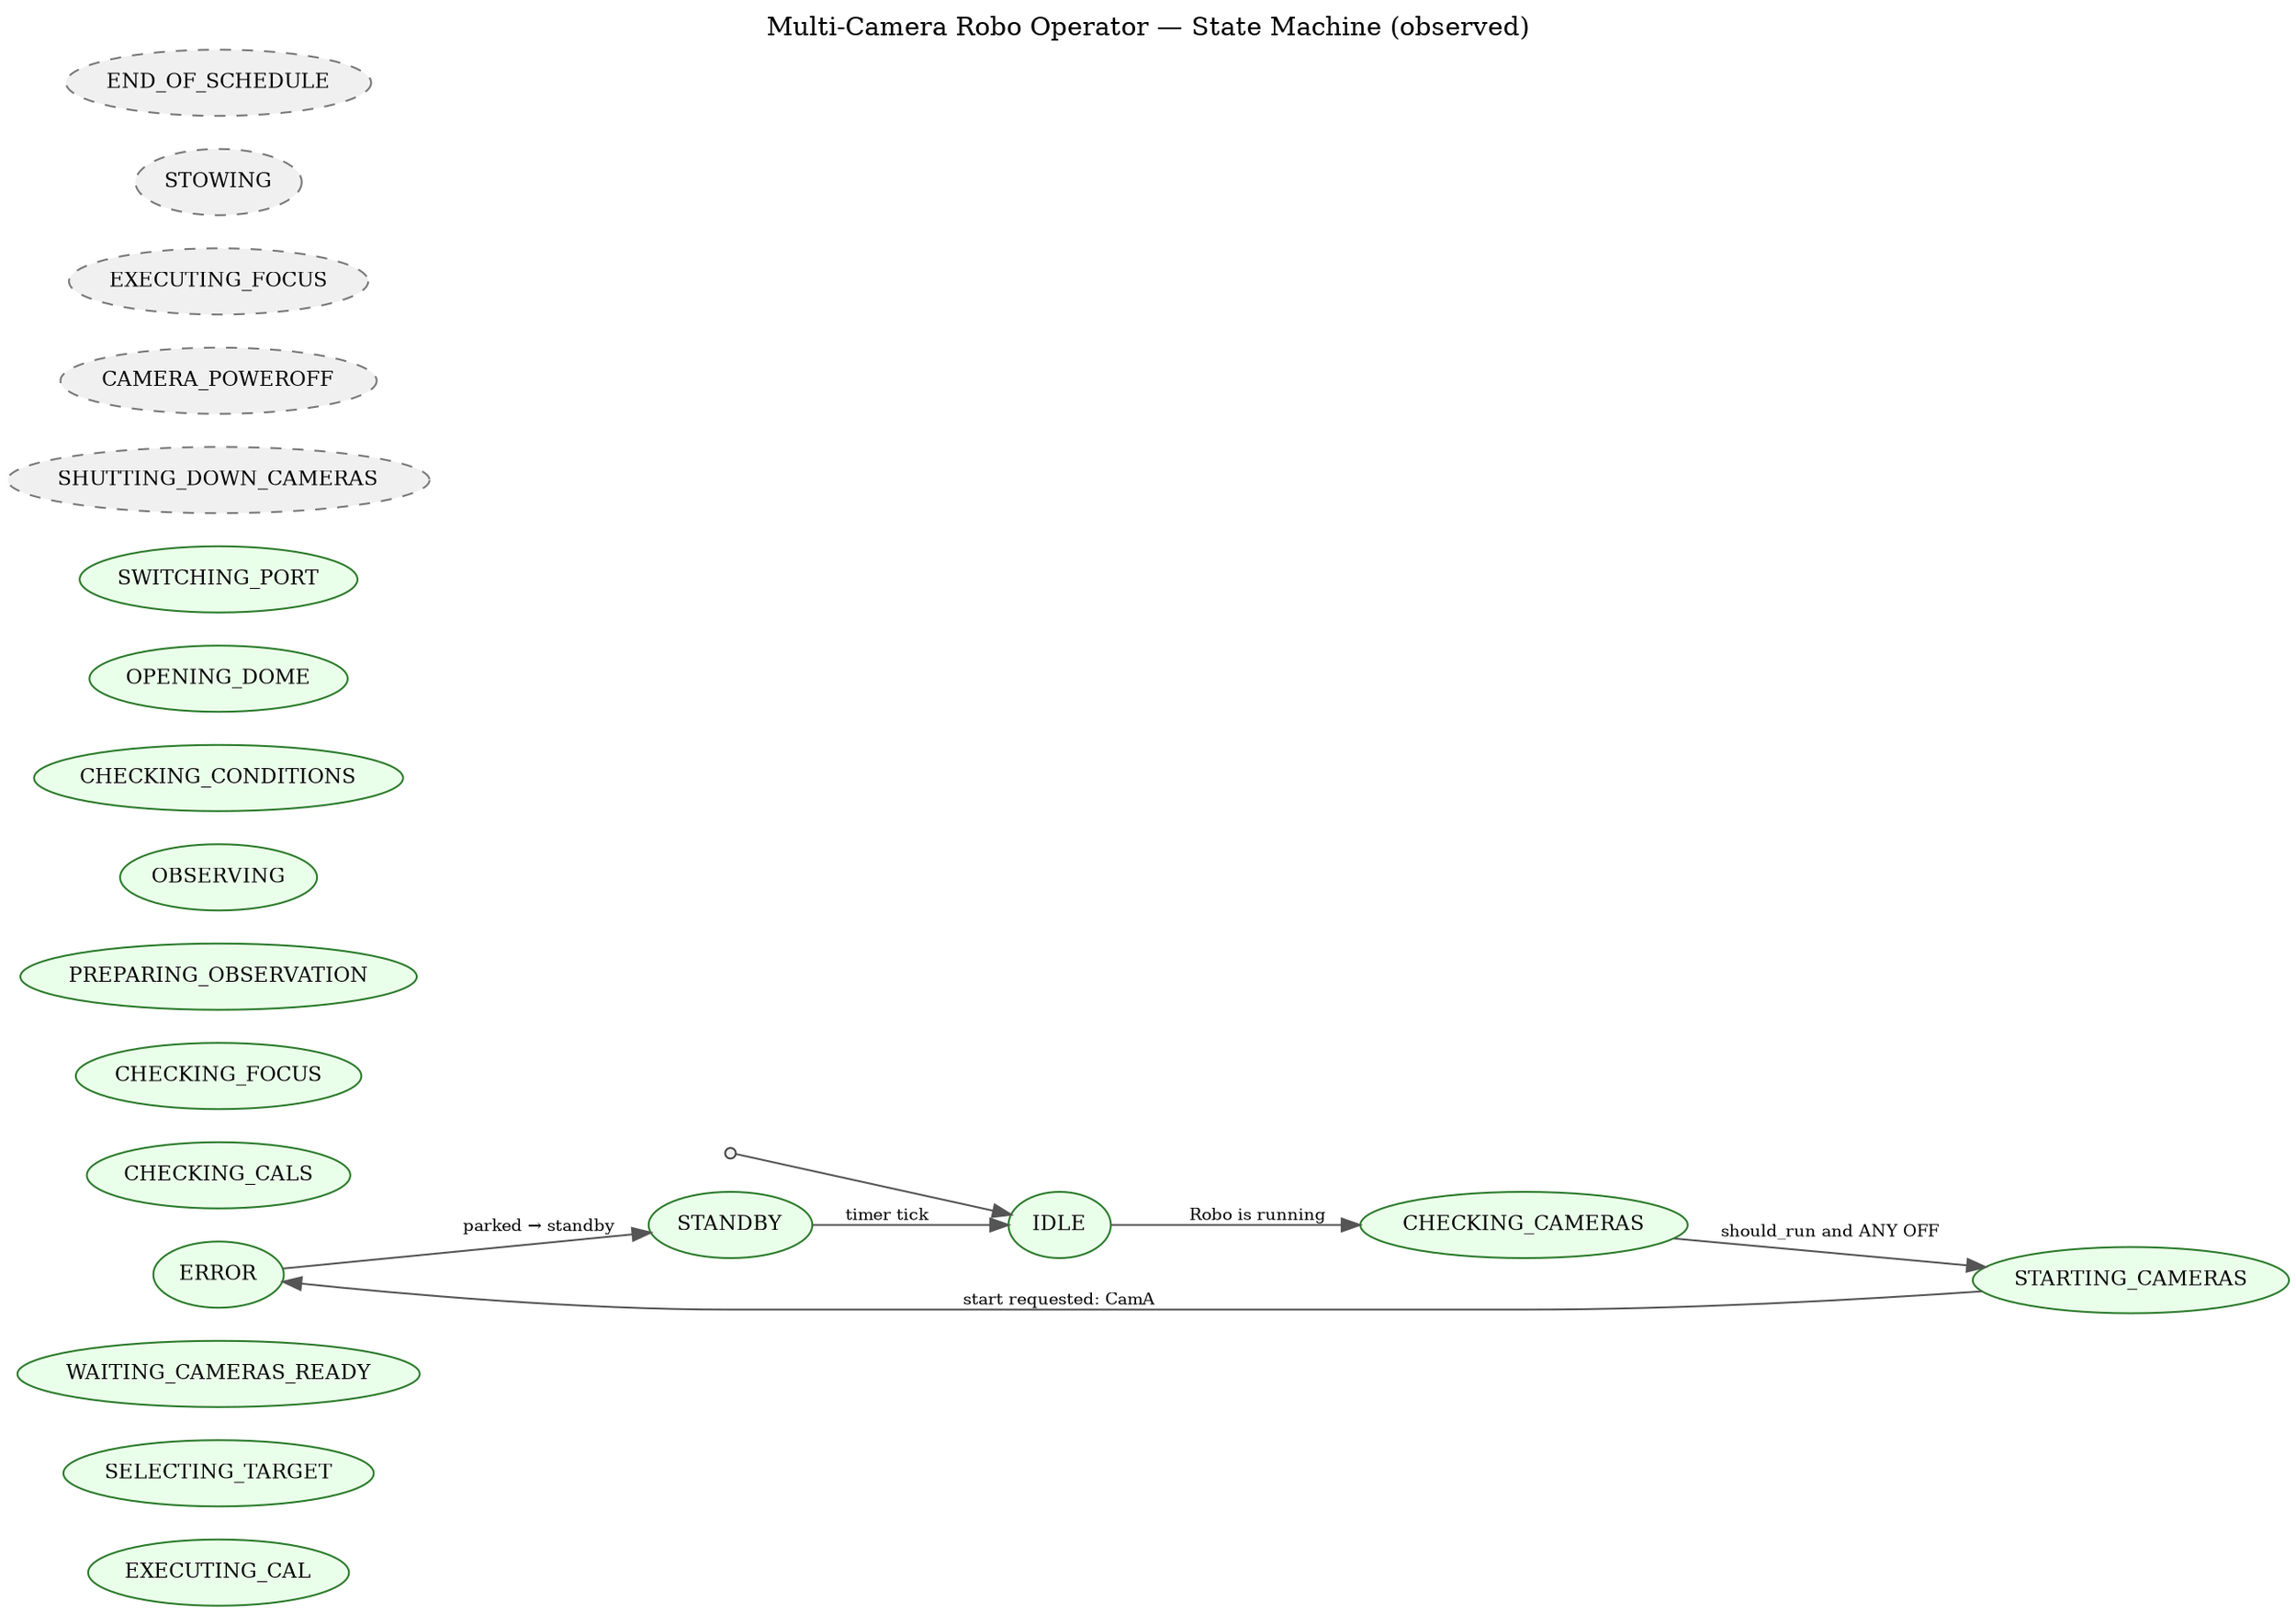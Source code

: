 digraph MultiCameraSM {
  rankdir=LR;
  labelloc="t";
  label="Multi-Camera Robo Operator — State Machine (observed)";
  node [shape=ellipse, style=filled, fillcolor="#eaffea", color="#2a7a2a", fontsize=11];
  EXECUTING_CAL;
  SELECTING_TARGET;
  WAITING_CAMERAS_READY;
  ERROR;
  IDLE;
  STARTING_CAMERAS;
  CHECKING_CALS;
  CHECKING_CAMERAS;
  CHECKING_FOCUS;
  PREPARING_OBSERVATION;
  OBSERVING;
  CHECKING_CONDITIONS;
  OPENING_DOME;
  SWITCHING_PORT;
  STANDBY;
  node [style="dashed,filled", fillcolor="#f0f0f0", color="#777777"];
  SHUTTING_DOWN_CAMERAS;
  CAMERA_POWEROFF;
  EXECUTING_FOCUS;
  STOWING;
  END_OF_SCHEDULE;
  edge [fontsize=9, color="#555555"];
  start [shape=point, width=0.08, label="", color="#444444"];
  start -> IDLE;
  CHECKING_CAMERAS -> STARTING_CAMERAS [label="should_run and ANY OFF"];
  ERROR -> STANDBY [label="parked → standby"];
  IDLE -> CHECKING_CAMERAS [label="Robo is running"];
  STANDBY -> IDLE [label="timer tick"];
  STARTING_CAMERAS -> ERROR [label="start requested: CamA"];
}